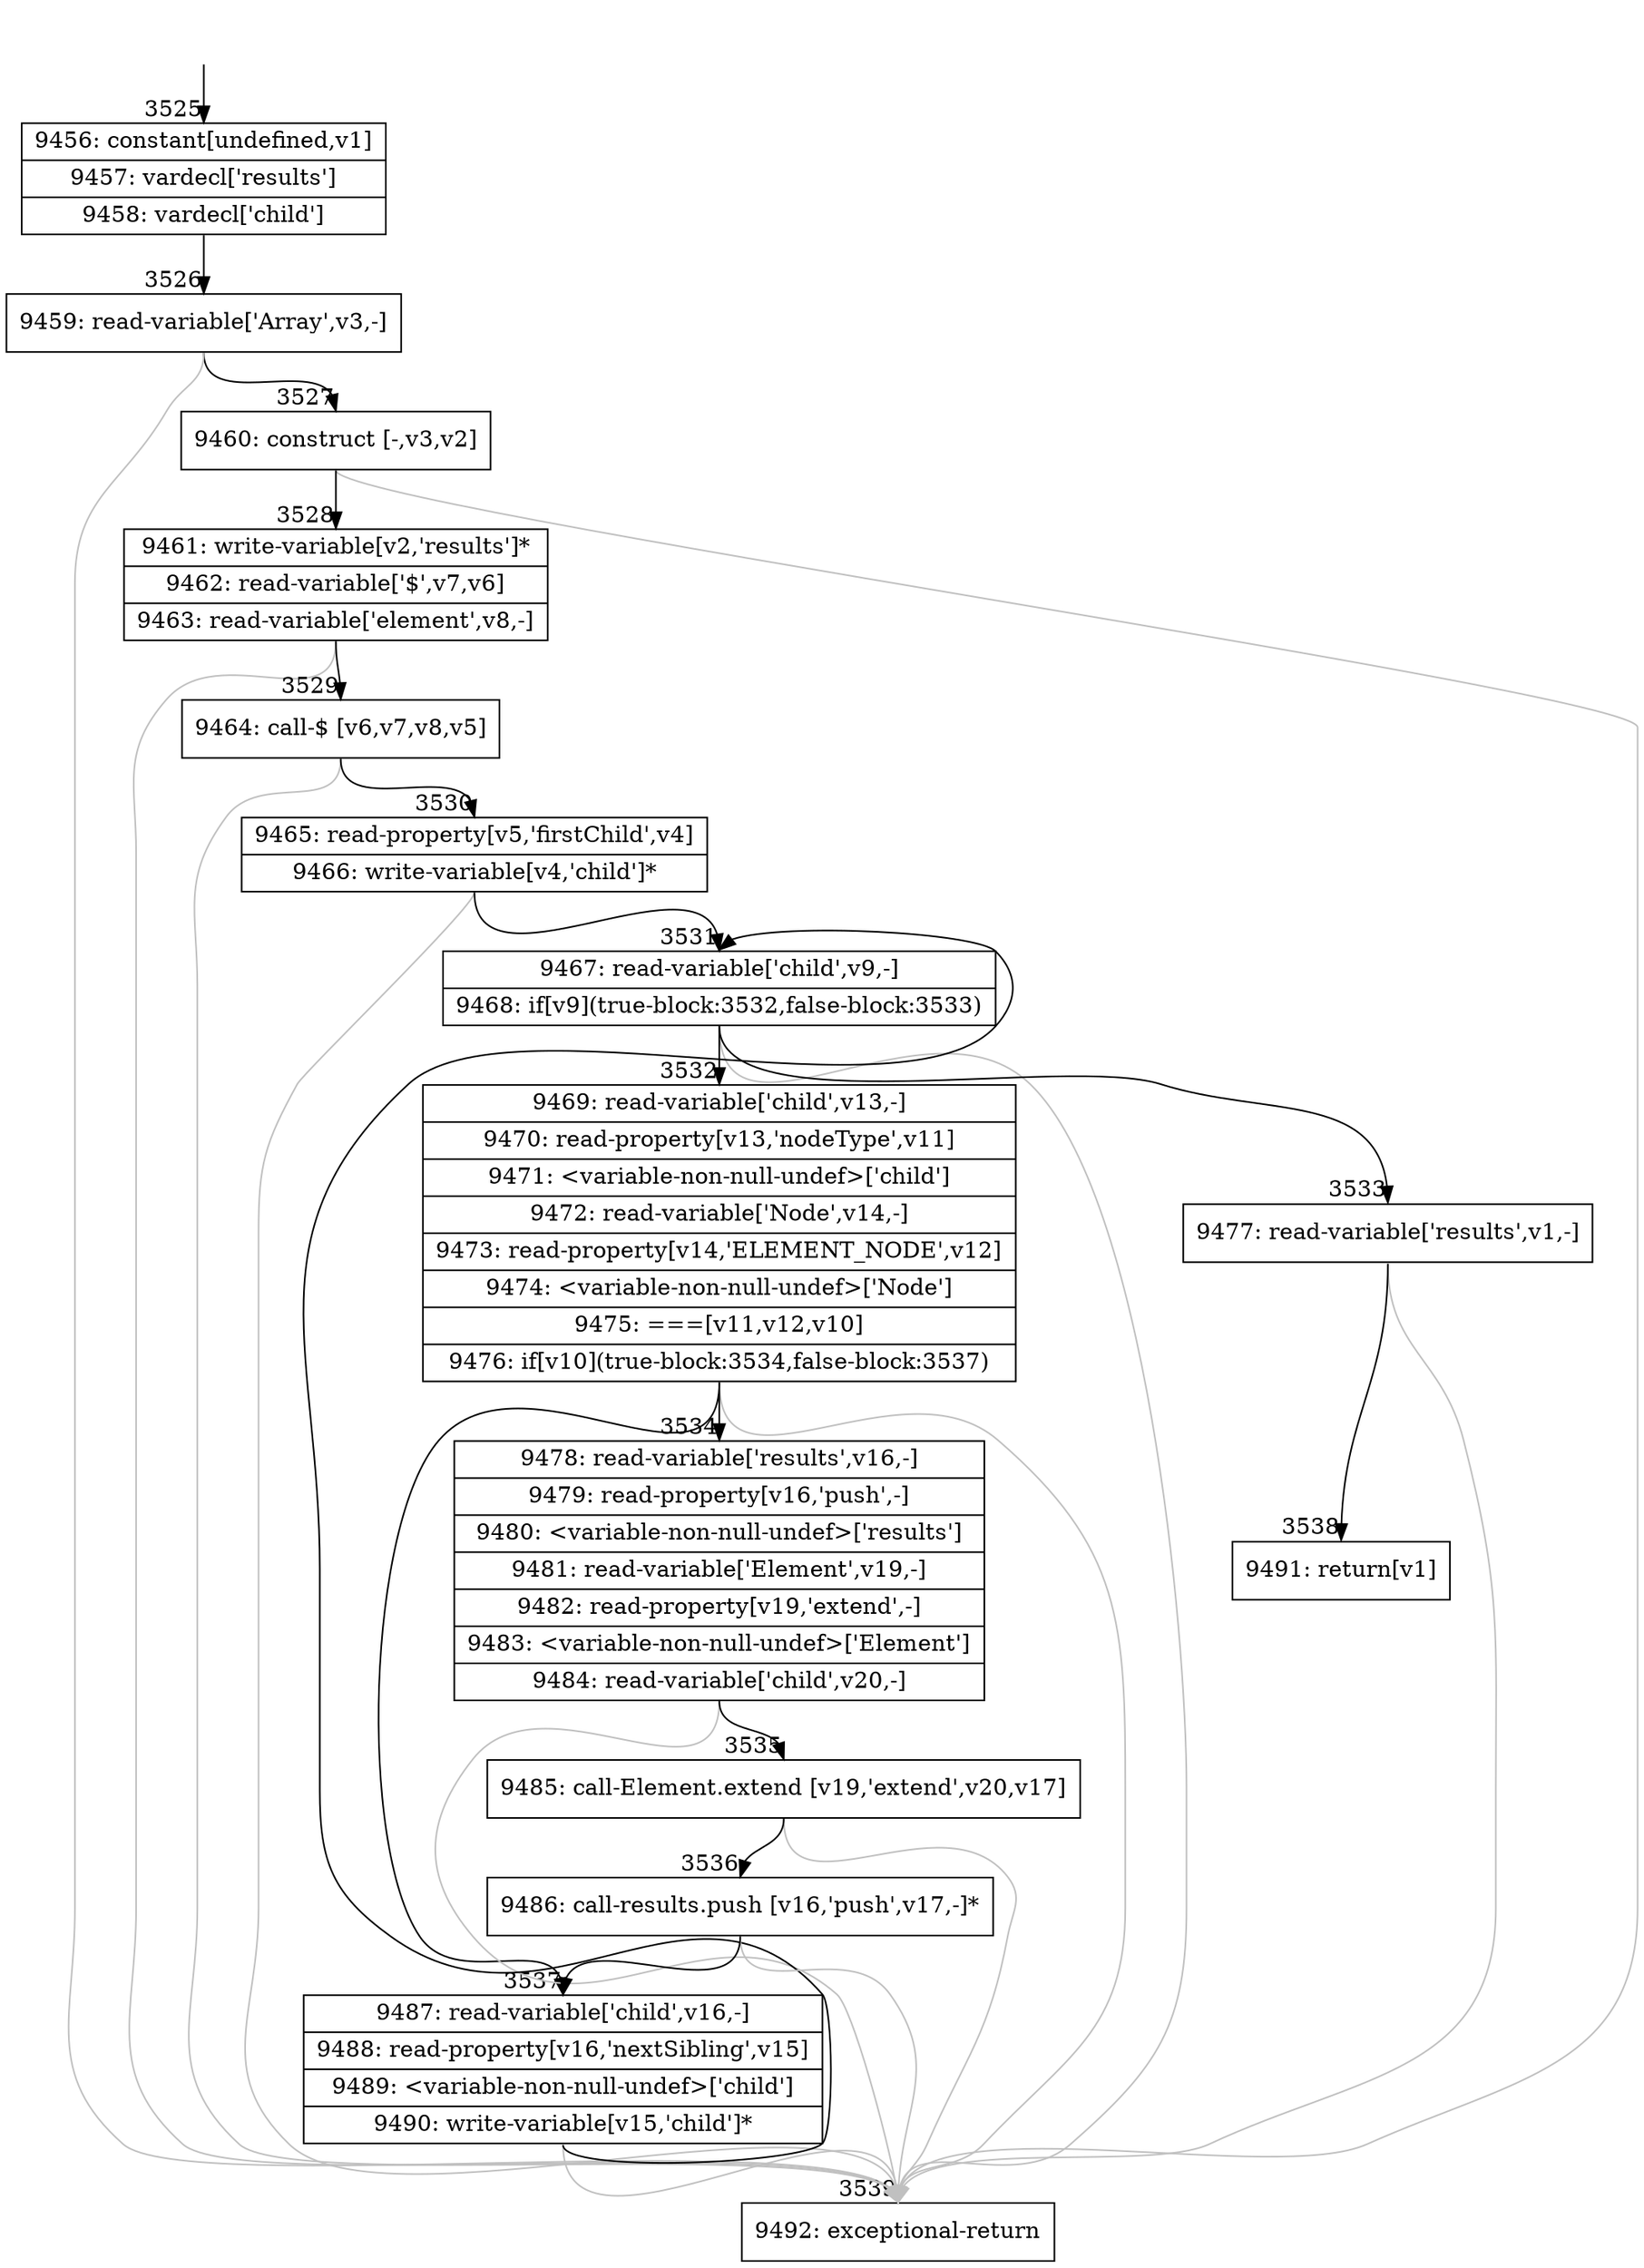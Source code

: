digraph {
rankdir="TD"
BB_entry299[shape=none,label=""];
BB_entry299 -> BB3525 [tailport=s, headport=n, headlabel="    3525"]
BB3525 [shape=record label="{9456: constant[undefined,v1]|9457: vardecl['results']|9458: vardecl['child']}" ] 
BB3525 -> BB3526 [tailport=s, headport=n, headlabel="      3526"]
BB3526 [shape=record label="{9459: read-variable['Array',v3,-]}" ] 
BB3526 -> BB3527 [tailport=s, headport=n, headlabel="      3527"]
BB3526 -> BB3539 [tailport=s, headport=n, color=gray, headlabel="      3539"]
BB3527 [shape=record label="{9460: construct [-,v3,v2]}" ] 
BB3527 -> BB3528 [tailport=s, headport=n, headlabel="      3528"]
BB3527 -> BB3539 [tailport=s, headport=n, color=gray]
BB3528 [shape=record label="{9461: write-variable[v2,'results']*|9462: read-variable['$',v7,v6]|9463: read-variable['element',v8,-]}" ] 
BB3528 -> BB3529 [tailport=s, headport=n, headlabel="      3529"]
BB3528 -> BB3539 [tailport=s, headport=n, color=gray]
BB3529 [shape=record label="{9464: call-$ [v6,v7,v8,v5]}" ] 
BB3529 -> BB3530 [tailport=s, headport=n, headlabel="      3530"]
BB3529 -> BB3539 [tailport=s, headport=n, color=gray]
BB3530 [shape=record label="{9465: read-property[v5,'firstChild',v4]|9466: write-variable[v4,'child']*}" ] 
BB3530 -> BB3531 [tailport=s, headport=n, headlabel="      3531"]
BB3530 -> BB3539 [tailport=s, headport=n, color=gray]
BB3531 [shape=record label="{9467: read-variable['child',v9,-]|9468: if[v9](true-block:3532,false-block:3533)}" ] 
BB3531 -> BB3532 [tailport=s, headport=n, headlabel="      3532"]
BB3531 -> BB3533 [tailport=s, headport=n, headlabel="      3533"]
BB3531 -> BB3539 [tailport=s, headport=n, color=gray]
BB3532 [shape=record label="{9469: read-variable['child',v13,-]|9470: read-property[v13,'nodeType',v11]|9471: \<variable-non-null-undef\>['child']|9472: read-variable['Node',v14,-]|9473: read-property[v14,'ELEMENT_NODE',v12]|9474: \<variable-non-null-undef\>['Node']|9475: ===[v11,v12,v10]|9476: if[v10](true-block:3534,false-block:3537)}" ] 
BB3532 -> BB3534 [tailport=s, headport=n, headlabel="      3534"]
BB3532 -> BB3537 [tailport=s, headport=n, headlabel="      3537"]
BB3532 -> BB3539 [tailport=s, headport=n, color=gray]
BB3533 [shape=record label="{9477: read-variable['results',v1,-]}" ] 
BB3533 -> BB3538 [tailport=s, headport=n, headlabel="      3538"]
BB3533 -> BB3539 [tailport=s, headport=n, color=gray]
BB3534 [shape=record label="{9478: read-variable['results',v16,-]|9479: read-property[v16,'push',-]|9480: \<variable-non-null-undef\>['results']|9481: read-variable['Element',v19,-]|9482: read-property[v19,'extend',-]|9483: \<variable-non-null-undef\>['Element']|9484: read-variable['child',v20,-]}" ] 
BB3534 -> BB3535 [tailport=s, headport=n, headlabel="      3535"]
BB3534 -> BB3539 [tailport=s, headport=n, color=gray]
BB3535 [shape=record label="{9485: call-Element.extend [v19,'extend',v20,v17]}" ] 
BB3535 -> BB3536 [tailport=s, headport=n, headlabel="      3536"]
BB3535 -> BB3539 [tailport=s, headport=n, color=gray]
BB3536 [shape=record label="{9486: call-results.push [v16,'push',v17,-]*}" ] 
BB3536 -> BB3537 [tailport=s, headport=n]
BB3536 -> BB3539 [tailport=s, headport=n, color=gray]
BB3537 [shape=record label="{9487: read-variable['child',v16,-]|9488: read-property[v16,'nextSibling',v15]|9489: \<variable-non-null-undef\>['child']|9490: write-variable[v15,'child']*}" ] 
BB3537 -> BB3531 [tailport=s, headport=n]
BB3537 -> BB3539 [tailport=s, headport=n, color=gray]
BB3538 [shape=record label="{9491: return[v1]}" ] 
BB3539 [shape=record label="{9492: exceptional-return}" ] 
//#$~ 2595
}
